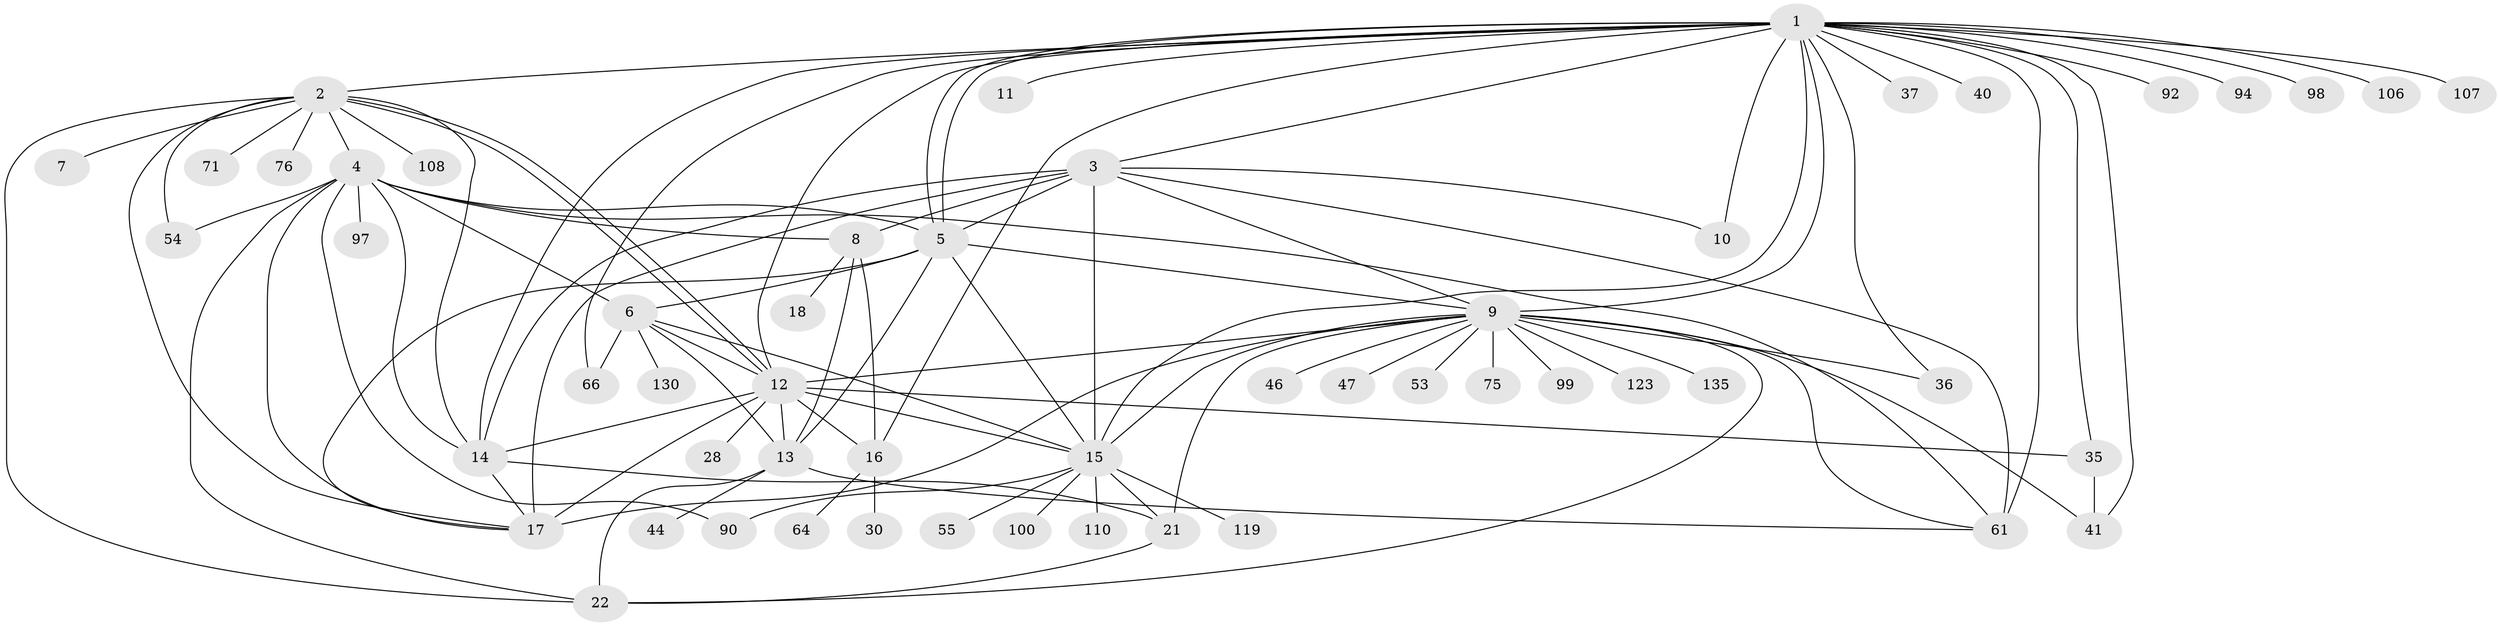 // original degree distribution, {24: 0.007352941176470588, 12: 0.014705882352941176, 8: 0.014705882352941176, 4: 0.08823529411764706, 19: 0.007352941176470588, 7: 0.014705882352941176, 1: 0.47058823529411764, 6: 0.022058823529411766, 18: 0.007352941176470588, 2: 0.22058823529411764, 13: 0.007352941176470588, 5: 0.03676470588235294, 14: 0.007352941176470588, 3: 0.07352941176470588, 9: 0.007352941176470588}
// Generated by graph-tools (version 1.1) at 2025/18/03/04/25 18:18:28]
// undirected, 54 vertices, 102 edges
graph export_dot {
graph [start="1"]
  node [color=gray90,style=filled];
  1;
  2;
  3 [super="+26+78+27"];
  4 [super="+38+89+84"];
  5 [super="+50+34+85+93+121+128+132+73+49"];
  6;
  7;
  8;
  9 [super="+43"];
  10;
  11 [super="+60"];
  12 [super="+96+125+131+91+111+52+48+62"];
  13 [super="+20+19"];
  14 [super="+79+105+134+82+57+29"];
  15 [super="+124+69"];
  16 [super="+133+51+23+33"];
  17 [super="+39+25+42"];
  18;
  21;
  22 [super="+120+81+45+31"];
  28;
  30;
  35 [super="+116"];
  36;
  37;
  40 [super="+88"];
  41 [super="+115"];
  44;
  46;
  47;
  53 [super="+68"];
  54 [super="+102+56"];
  55;
  61 [super="+72+70"];
  64 [super="+65+87"];
  66;
  71;
  75;
  76;
  90 [super="+118"];
  92;
  94;
  97;
  98;
  99;
  100;
  106;
  107;
  108;
  110;
  119;
  123;
  130;
  135;
  1 -- 2;
  1 -- 3;
  1 -- 5;
  1 -- 5;
  1 -- 10;
  1 -- 11;
  1 -- 12 [weight=2];
  1 -- 14;
  1 -- 15;
  1 -- 35;
  1 -- 36;
  1 -- 37;
  1 -- 40;
  1 -- 41;
  1 -- 66;
  1 -- 92;
  1 -- 94;
  1 -- 98;
  1 -- 106;
  1 -- 107;
  1 -- 16;
  1 -- 61;
  1 -- 9;
  2 -- 4;
  2 -- 7;
  2 -- 12;
  2 -- 12;
  2 -- 14;
  2 -- 17;
  2 -- 22;
  2 -- 54;
  2 -- 71;
  2 -- 76;
  2 -- 108;
  3 -- 8 [weight=2];
  3 -- 9;
  3 -- 10;
  3 -- 14 [weight=2];
  3 -- 5;
  3 -- 61 [weight=3];
  3 -- 15;
  3 -- 17 [weight=2];
  4 -- 97;
  4 -- 8;
  4 -- 90 [weight=2];
  4 -- 14;
  4 -- 61;
  4 -- 5;
  4 -- 6;
  4 -- 54;
  4 -- 22;
  4 -- 17;
  5 -- 6;
  5 -- 13;
  5 -- 9 [weight=2];
  5 -- 15;
  5 -- 17;
  6 -- 13;
  6 -- 15;
  6 -- 66;
  6 -- 130;
  6 -- 12;
  8 -- 16;
  8 -- 18;
  8 -- 13;
  9 -- 15;
  9 -- 21;
  9 -- 22;
  9 -- 36;
  9 -- 41;
  9 -- 46;
  9 -- 47;
  9 -- 53;
  9 -- 61;
  9 -- 75;
  9 -- 99;
  9 -- 123;
  9 -- 135;
  9 -- 12;
  9 -- 17;
  12 -- 28;
  12 -- 15;
  12 -- 14;
  12 -- 35;
  12 -- 13;
  12 -- 16;
  12 -- 17 [weight=2];
  13 -- 61;
  13 -- 22;
  13 -- 44;
  14 -- 21;
  14 -- 17;
  15 -- 21;
  15 -- 55;
  15 -- 100;
  15 -- 110;
  15 -- 119;
  15 -- 90;
  16 -- 30;
  16 -- 64;
  21 -- 22;
  35 -- 41;
}
